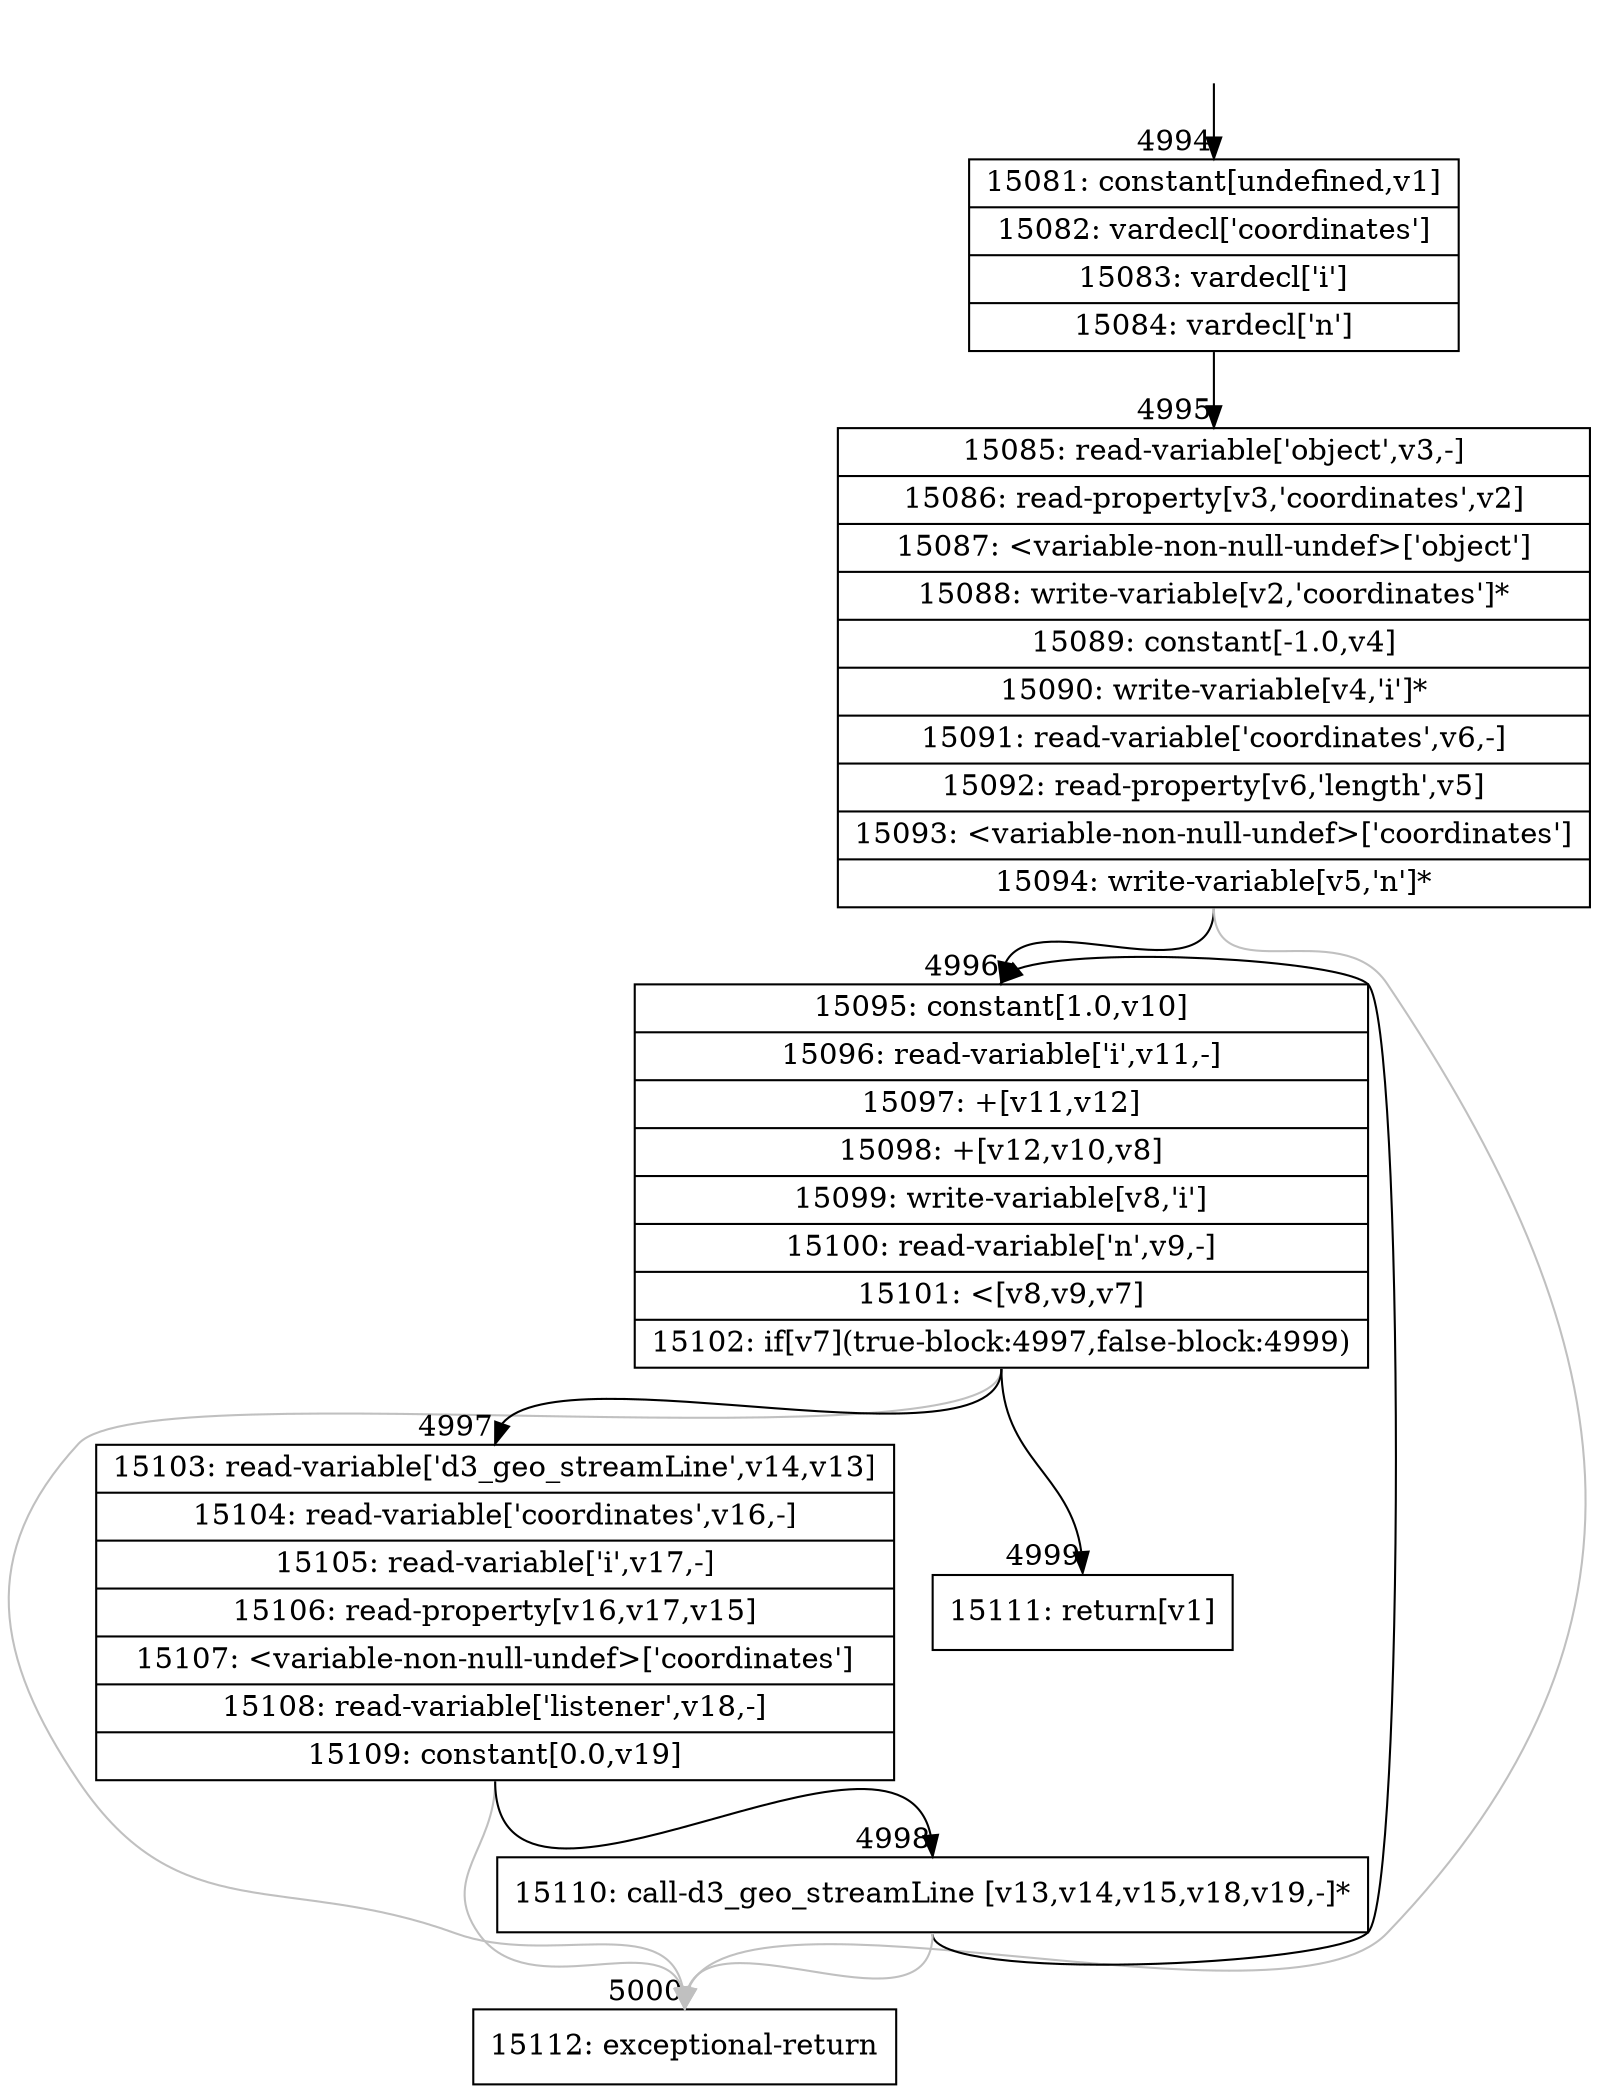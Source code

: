 digraph {
rankdir="TD"
BB_entry475[shape=none,label=""];
BB_entry475 -> BB4994 [tailport=s, headport=n, headlabel="    4994"]
BB4994 [shape=record label="{15081: constant[undefined,v1]|15082: vardecl['coordinates']|15083: vardecl['i']|15084: vardecl['n']}" ] 
BB4994 -> BB4995 [tailport=s, headport=n, headlabel="      4995"]
BB4995 [shape=record label="{15085: read-variable['object',v3,-]|15086: read-property[v3,'coordinates',v2]|15087: \<variable-non-null-undef\>['object']|15088: write-variable[v2,'coordinates']*|15089: constant[-1.0,v4]|15090: write-variable[v4,'i']*|15091: read-variable['coordinates',v6,-]|15092: read-property[v6,'length',v5]|15093: \<variable-non-null-undef\>['coordinates']|15094: write-variable[v5,'n']*}" ] 
BB4995 -> BB4996 [tailport=s, headport=n, headlabel="      4996"]
BB4995 -> BB5000 [tailport=s, headport=n, color=gray, headlabel="      5000"]
BB4996 [shape=record label="{15095: constant[1.0,v10]|15096: read-variable['i',v11,-]|15097: +[v11,v12]|15098: +[v12,v10,v8]|15099: write-variable[v8,'i']|15100: read-variable['n',v9,-]|15101: \<[v8,v9,v7]|15102: if[v7](true-block:4997,false-block:4999)}" ] 
BB4996 -> BB4997 [tailport=s, headport=n, headlabel="      4997"]
BB4996 -> BB4999 [tailport=s, headport=n, headlabel="      4999"]
BB4996 -> BB5000 [tailport=s, headport=n, color=gray]
BB4997 [shape=record label="{15103: read-variable['d3_geo_streamLine',v14,v13]|15104: read-variable['coordinates',v16,-]|15105: read-variable['i',v17,-]|15106: read-property[v16,v17,v15]|15107: \<variable-non-null-undef\>['coordinates']|15108: read-variable['listener',v18,-]|15109: constant[0.0,v19]}" ] 
BB4997 -> BB4998 [tailport=s, headport=n, headlabel="      4998"]
BB4997 -> BB5000 [tailport=s, headport=n, color=gray]
BB4998 [shape=record label="{15110: call-d3_geo_streamLine [v13,v14,v15,v18,v19,-]*}" ] 
BB4998 -> BB4996 [tailport=s, headport=n]
BB4998 -> BB5000 [tailport=s, headport=n, color=gray]
BB4999 [shape=record label="{15111: return[v1]}" ] 
BB5000 [shape=record label="{15112: exceptional-return}" ] 
//#$~ 2903
}
